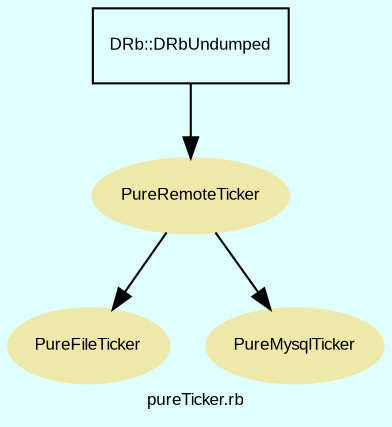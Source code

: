 digraph TopLevel {
    compound = true
    bgcolor = lightcyan1
    fontname = Arial
    fontsize = 8
    label = "pureTicker.rb"
    node [
        fontname = Arial,
        fontsize = 8,
        color = black
    ]

    PureFileTicker [
        fontcolor = black,
        URL = "classes/PureFileTicker.html",
        shape = ellipse,
        color = palegoldenrod,
        style = filled,
        label = "PureFileTicker"
    ]

    PureRemoteTicker [
        fontcolor = black,
        URL = "classes/PureRemoteTicker.html",
        shape = ellipse,
        color = palegoldenrod,
        style = filled,
        label = "PureRemoteTicker"
    ]

    PureMysqlTicker [
        fontcolor = black,
        URL = "classes/PureMysqlTicker.html",
        shape = ellipse,
        color = palegoldenrod,
        style = filled,
        label = "PureMysqlTicker"
    ]

    PureRemoteTicker -> PureFileTicker [

    ]

    DRb__DRbUndumped [
        URL = "classes/DRb/DRbUndumped.html",
        shape = box,
        label = "DRb::DRbUndumped"
    ]

    DRb__DRbUndumped -> PureRemoteTicker [

    ]

    PureRemoteTicker -> PureMysqlTicker [

    ]

}

